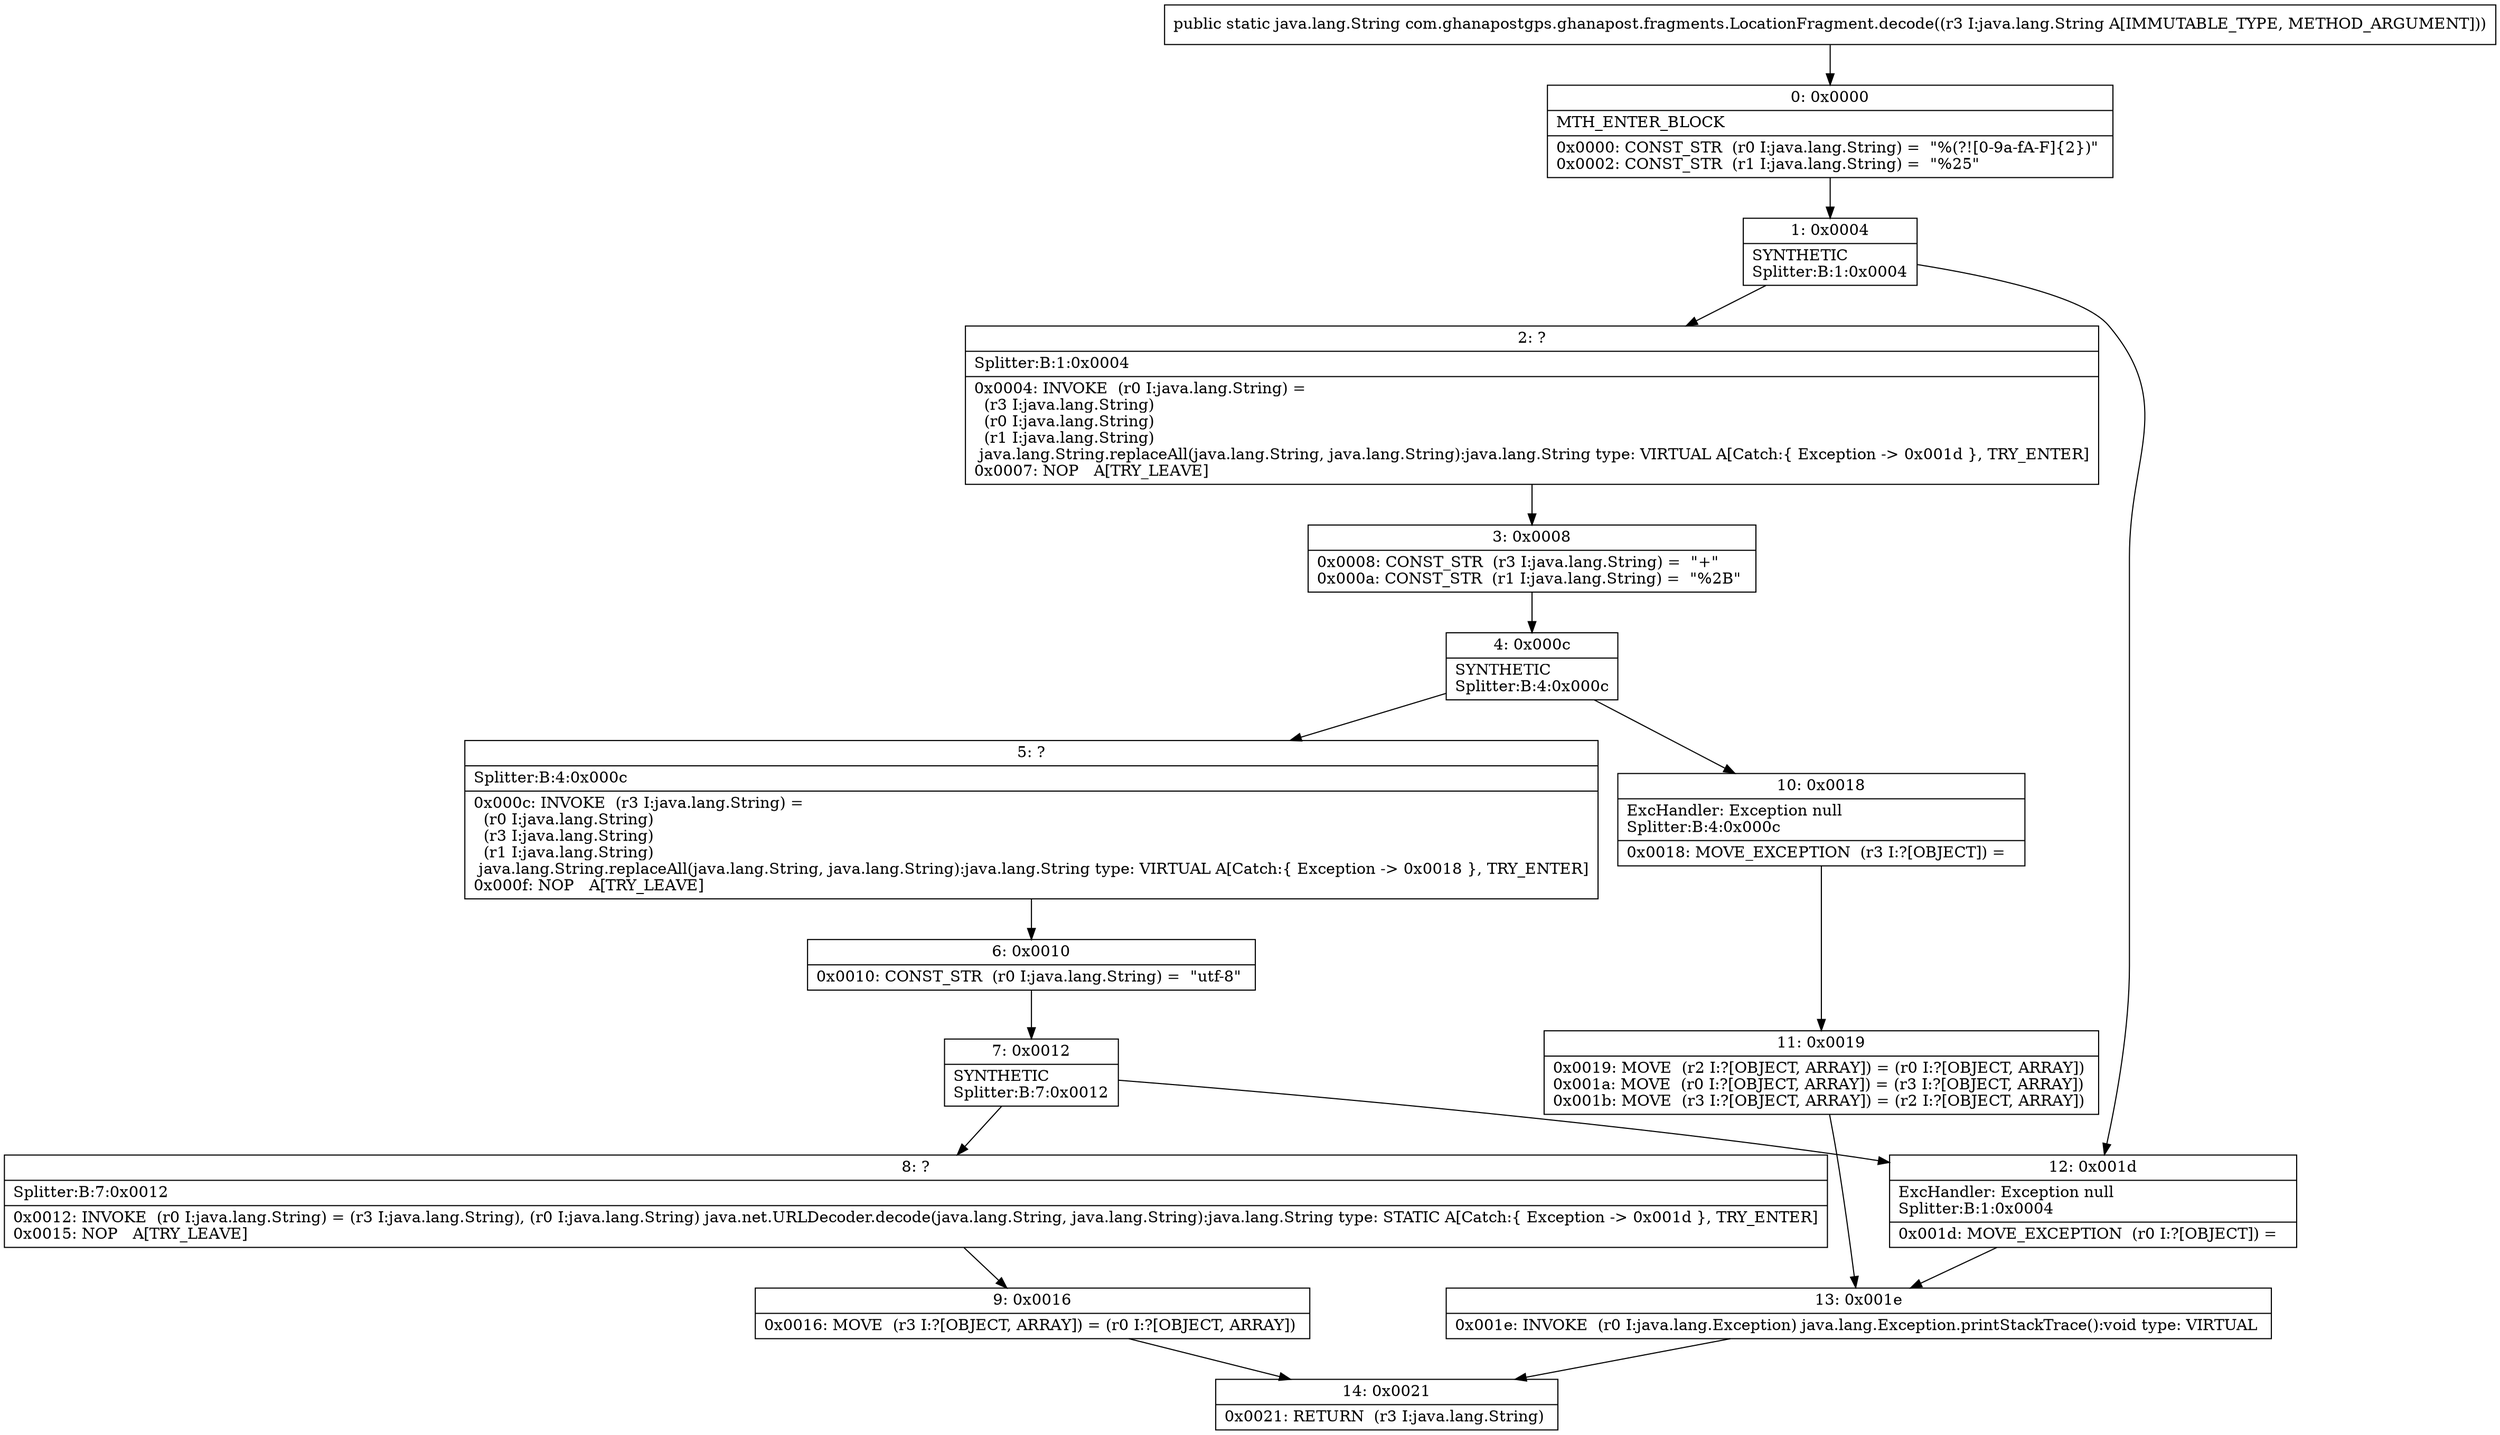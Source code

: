 digraph "CFG forcom.ghanapostgps.ghanapost.fragments.LocationFragment.decode(Ljava\/lang\/String;)Ljava\/lang\/String;" {
Node_0 [shape=record,label="{0\:\ 0x0000|MTH_ENTER_BLOCK\l|0x0000: CONST_STR  (r0 I:java.lang.String) =  \"%(?![0\-9a\-fA\-F]\{2\})\" \l0x0002: CONST_STR  (r1 I:java.lang.String) =  \"%25\" \l}"];
Node_1 [shape=record,label="{1\:\ 0x0004|SYNTHETIC\lSplitter:B:1:0x0004\l}"];
Node_2 [shape=record,label="{2\:\ ?|Splitter:B:1:0x0004\l|0x0004: INVOKE  (r0 I:java.lang.String) = \l  (r3 I:java.lang.String)\l  (r0 I:java.lang.String)\l  (r1 I:java.lang.String)\l java.lang.String.replaceAll(java.lang.String, java.lang.String):java.lang.String type: VIRTUAL A[Catch:\{ Exception \-\> 0x001d \}, TRY_ENTER]\l0x0007: NOP   A[TRY_LEAVE]\l}"];
Node_3 [shape=record,label="{3\:\ 0x0008|0x0008: CONST_STR  (r3 I:java.lang.String) =  \"+\" \l0x000a: CONST_STR  (r1 I:java.lang.String) =  \"%2B\" \l}"];
Node_4 [shape=record,label="{4\:\ 0x000c|SYNTHETIC\lSplitter:B:4:0x000c\l}"];
Node_5 [shape=record,label="{5\:\ ?|Splitter:B:4:0x000c\l|0x000c: INVOKE  (r3 I:java.lang.String) = \l  (r0 I:java.lang.String)\l  (r3 I:java.lang.String)\l  (r1 I:java.lang.String)\l java.lang.String.replaceAll(java.lang.String, java.lang.String):java.lang.String type: VIRTUAL A[Catch:\{ Exception \-\> 0x0018 \}, TRY_ENTER]\l0x000f: NOP   A[TRY_LEAVE]\l}"];
Node_6 [shape=record,label="{6\:\ 0x0010|0x0010: CONST_STR  (r0 I:java.lang.String) =  \"utf\-8\" \l}"];
Node_7 [shape=record,label="{7\:\ 0x0012|SYNTHETIC\lSplitter:B:7:0x0012\l}"];
Node_8 [shape=record,label="{8\:\ ?|Splitter:B:7:0x0012\l|0x0012: INVOKE  (r0 I:java.lang.String) = (r3 I:java.lang.String), (r0 I:java.lang.String) java.net.URLDecoder.decode(java.lang.String, java.lang.String):java.lang.String type: STATIC A[Catch:\{ Exception \-\> 0x001d \}, TRY_ENTER]\l0x0015: NOP   A[TRY_LEAVE]\l}"];
Node_9 [shape=record,label="{9\:\ 0x0016|0x0016: MOVE  (r3 I:?[OBJECT, ARRAY]) = (r0 I:?[OBJECT, ARRAY]) \l}"];
Node_10 [shape=record,label="{10\:\ 0x0018|ExcHandler: Exception null\lSplitter:B:4:0x000c\l|0x0018: MOVE_EXCEPTION  (r3 I:?[OBJECT]) =  \l}"];
Node_11 [shape=record,label="{11\:\ 0x0019|0x0019: MOVE  (r2 I:?[OBJECT, ARRAY]) = (r0 I:?[OBJECT, ARRAY]) \l0x001a: MOVE  (r0 I:?[OBJECT, ARRAY]) = (r3 I:?[OBJECT, ARRAY]) \l0x001b: MOVE  (r3 I:?[OBJECT, ARRAY]) = (r2 I:?[OBJECT, ARRAY]) \l}"];
Node_12 [shape=record,label="{12\:\ 0x001d|ExcHandler: Exception null\lSplitter:B:1:0x0004\l|0x001d: MOVE_EXCEPTION  (r0 I:?[OBJECT]) =  \l}"];
Node_13 [shape=record,label="{13\:\ 0x001e|0x001e: INVOKE  (r0 I:java.lang.Exception) java.lang.Exception.printStackTrace():void type: VIRTUAL \l}"];
Node_14 [shape=record,label="{14\:\ 0x0021|0x0021: RETURN  (r3 I:java.lang.String) \l}"];
MethodNode[shape=record,label="{public static java.lang.String com.ghanapostgps.ghanapost.fragments.LocationFragment.decode((r3 I:java.lang.String A[IMMUTABLE_TYPE, METHOD_ARGUMENT])) }"];
MethodNode -> Node_0;
Node_0 -> Node_1;
Node_1 -> Node_2;
Node_1 -> Node_12;
Node_2 -> Node_3;
Node_3 -> Node_4;
Node_4 -> Node_5;
Node_4 -> Node_10;
Node_5 -> Node_6;
Node_6 -> Node_7;
Node_7 -> Node_8;
Node_7 -> Node_12;
Node_8 -> Node_9;
Node_9 -> Node_14;
Node_10 -> Node_11;
Node_11 -> Node_13;
Node_12 -> Node_13;
Node_13 -> Node_14;
}

